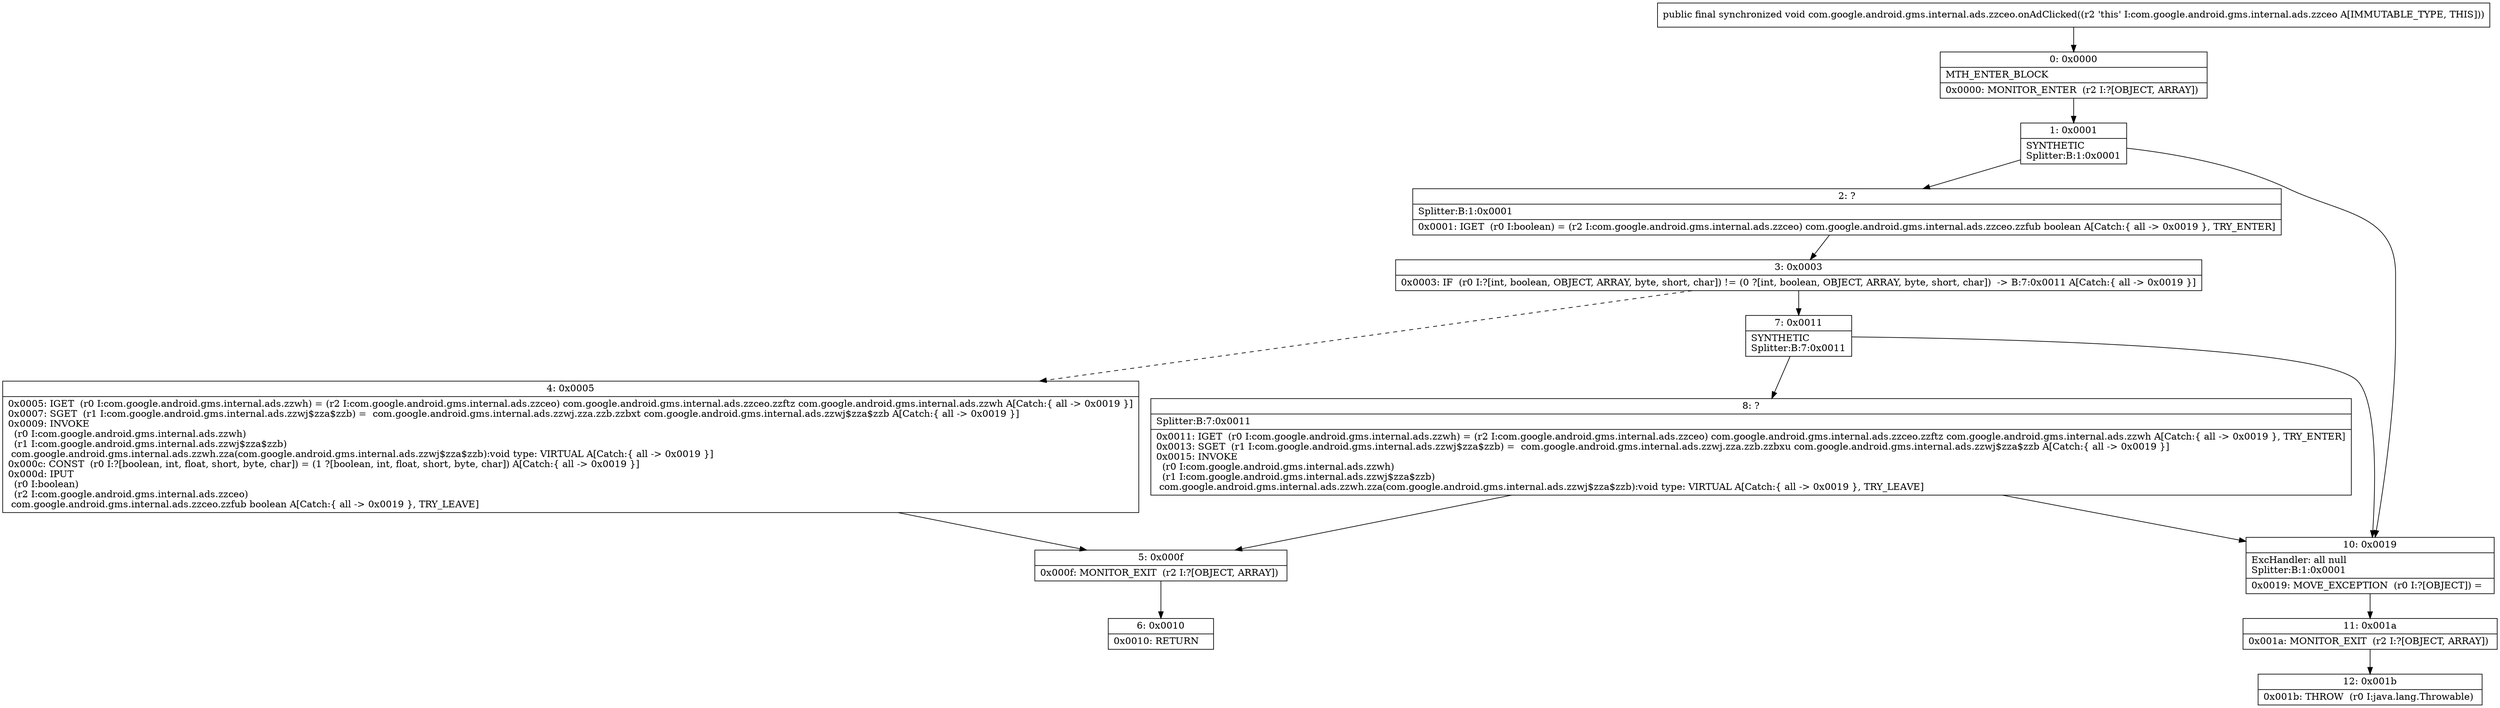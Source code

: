 digraph "CFG forcom.google.android.gms.internal.ads.zzceo.onAdClicked()V" {
Node_0 [shape=record,label="{0\:\ 0x0000|MTH_ENTER_BLOCK\l|0x0000: MONITOR_ENTER  (r2 I:?[OBJECT, ARRAY]) \l}"];
Node_1 [shape=record,label="{1\:\ 0x0001|SYNTHETIC\lSplitter:B:1:0x0001\l}"];
Node_2 [shape=record,label="{2\:\ ?|Splitter:B:1:0x0001\l|0x0001: IGET  (r0 I:boolean) = (r2 I:com.google.android.gms.internal.ads.zzceo) com.google.android.gms.internal.ads.zzceo.zzfub boolean A[Catch:\{ all \-\> 0x0019 \}, TRY_ENTER]\l}"];
Node_3 [shape=record,label="{3\:\ 0x0003|0x0003: IF  (r0 I:?[int, boolean, OBJECT, ARRAY, byte, short, char]) != (0 ?[int, boolean, OBJECT, ARRAY, byte, short, char])  \-\> B:7:0x0011 A[Catch:\{ all \-\> 0x0019 \}]\l}"];
Node_4 [shape=record,label="{4\:\ 0x0005|0x0005: IGET  (r0 I:com.google.android.gms.internal.ads.zzwh) = (r2 I:com.google.android.gms.internal.ads.zzceo) com.google.android.gms.internal.ads.zzceo.zzftz com.google.android.gms.internal.ads.zzwh A[Catch:\{ all \-\> 0x0019 \}]\l0x0007: SGET  (r1 I:com.google.android.gms.internal.ads.zzwj$zza$zzb) =  com.google.android.gms.internal.ads.zzwj.zza.zzb.zzbxt com.google.android.gms.internal.ads.zzwj$zza$zzb A[Catch:\{ all \-\> 0x0019 \}]\l0x0009: INVOKE  \l  (r0 I:com.google.android.gms.internal.ads.zzwh)\l  (r1 I:com.google.android.gms.internal.ads.zzwj$zza$zzb)\l com.google.android.gms.internal.ads.zzwh.zza(com.google.android.gms.internal.ads.zzwj$zza$zzb):void type: VIRTUAL A[Catch:\{ all \-\> 0x0019 \}]\l0x000c: CONST  (r0 I:?[boolean, int, float, short, byte, char]) = (1 ?[boolean, int, float, short, byte, char]) A[Catch:\{ all \-\> 0x0019 \}]\l0x000d: IPUT  \l  (r0 I:boolean)\l  (r2 I:com.google.android.gms.internal.ads.zzceo)\l com.google.android.gms.internal.ads.zzceo.zzfub boolean A[Catch:\{ all \-\> 0x0019 \}, TRY_LEAVE]\l}"];
Node_5 [shape=record,label="{5\:\ 0x000f|0x000f: MONITOR_EXIT  (r2 I:?[OBJECT, ARRAY]) \l}"];
Node_6 [shape=record,label="{6\:\ 0x0010|0x0010: RETURN   \l}"];
Node_7 [shape=record,label="{7\:\ 0x0011|SYNTHETIC\lSplitter:B:7:0x0011\l}"];
Node_8 [shape=record,label="{8\:\ ?|Splitter:B:7:0x0011\l|0x0011: IGET  (r0 I:com.google.android.gms.internal.ads.zzwh) = (r2 I:com.google.android.gms.internal.ads.zzceo) com.google.android.gms.internal.ads.zzceo.zzftz com.google.android.gms.internal.ads.zzwh A[Catch:\{ all \-\> 0x0019 \}, TRY_ENTER]\l0x0013: SGET  (r1 I:com.google.android.gms.internal.ads.zzwj$zza$zzb) =  com.google.android.gms.internal.ads.zzwj.zza.zzb.zzbxu com.google.android.gms.internal.ads.zzwj$zza$zzb A[Catch:\{ all \-\> 0x0019 \}]\l0x0015: INVOKE  \l  (r0 I:com.google.android.gms.internal.ads.zzwh)\l  (r1 I:com.google.android.gms.internal.ads.zzwj$zza$zzb)\l com.google.android.gms.internal.ads.zzwh.zza(com.google.android.gms.internal.ads.zzwj$zza$zzb):void type: VIRTUAL A[Catch:\{ all \-\> 0x0019 \}, TRY_LEAVE]\l}"];
Node_10 [shape=record,label="{10\:\ 0x0019|ExcHandler: all null\lSplitter:B:1:0x0001\l|0x0019: MOVE_EXCEPTION  (r0 I:?[OBJECT]) =  \l}"];
Node_11 [shape=record,label="{11\:\ 0x001a|0x001a: MONITOR_EXIT  (r2 I:?[OBJECT, ARRAY]) \l}"];
Node_12 [shape=record,label="{12\:\ 0x001b|0x001b: THROW  (r0 I:java.lang.Throwable) \l}"];
MethodNode[shape=record,label="{public final synchronized void com.google.android.gms.internal.ads.zzceo.onAdClicked((r2 'this' I:com.google.android.gms.internal.ads.zzceo A[IMMUTABLE_TYPE, THIS])) }"];
MethodNode -> Node_0;
Node_0 -> Node_1;
Node_1 -> Node_2;
Node_1 -> Node_10;
Node_2 -> Node_3;
Node_3 -> Node_4[style=dashed];
Node_3 -> Node_7;
Node_4 -> Node_5;
Node_5 -> Node_6;
Node_7 -> Node_8;
Node_7 -> Node_10;
Node_8 -> Node_10;
Node_8 -> Node_5;
Node_10 -> Node_11;
Node_11 -> Node_12;
}

